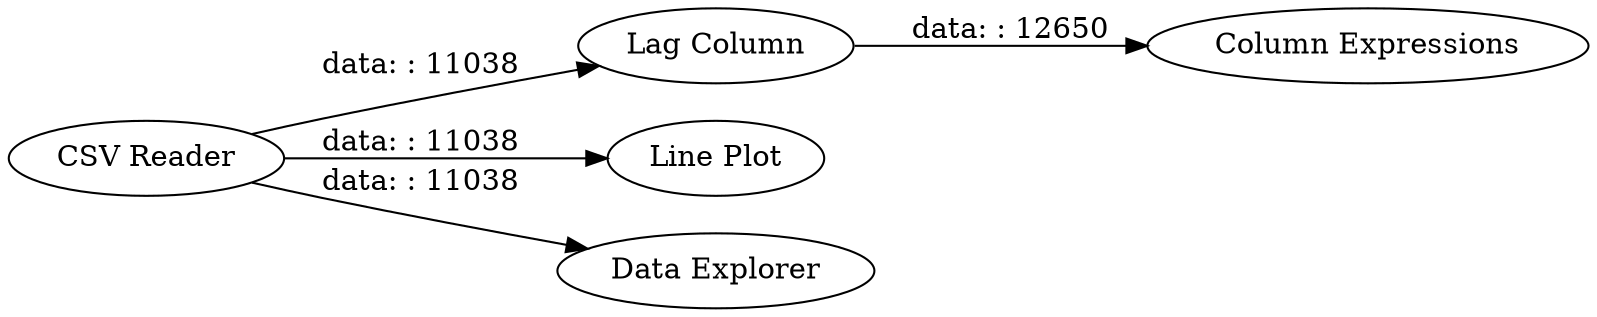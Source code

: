digraph {
	"-2104643160024927313_6" [label="Lag Column"]
	"-2104643160024927313_2" [label="Line Plot"]
	"-2104643160024927313_1" [label="CSV Reader"]
	"-2104643160024927313_4" [label="Column Expressions"]
	"-2104643160024927313_3" [label="Data Explorer"]
	"-2104643160024927313_1" -> "-2104643160024927313_6" [label="data: : 11038"]
	"-2104643160024927313_1" -> "-2104643160024927313_3" [label="data: : 11038"]
	"-2104643160024927313_6" -> "-2104643160024927313_4" [label="data: : 12650"]
	"-2104643160024927313_1" -> "-2104643160024927313_2" [label="data: : 11038"]
	rankdir=LR
}
